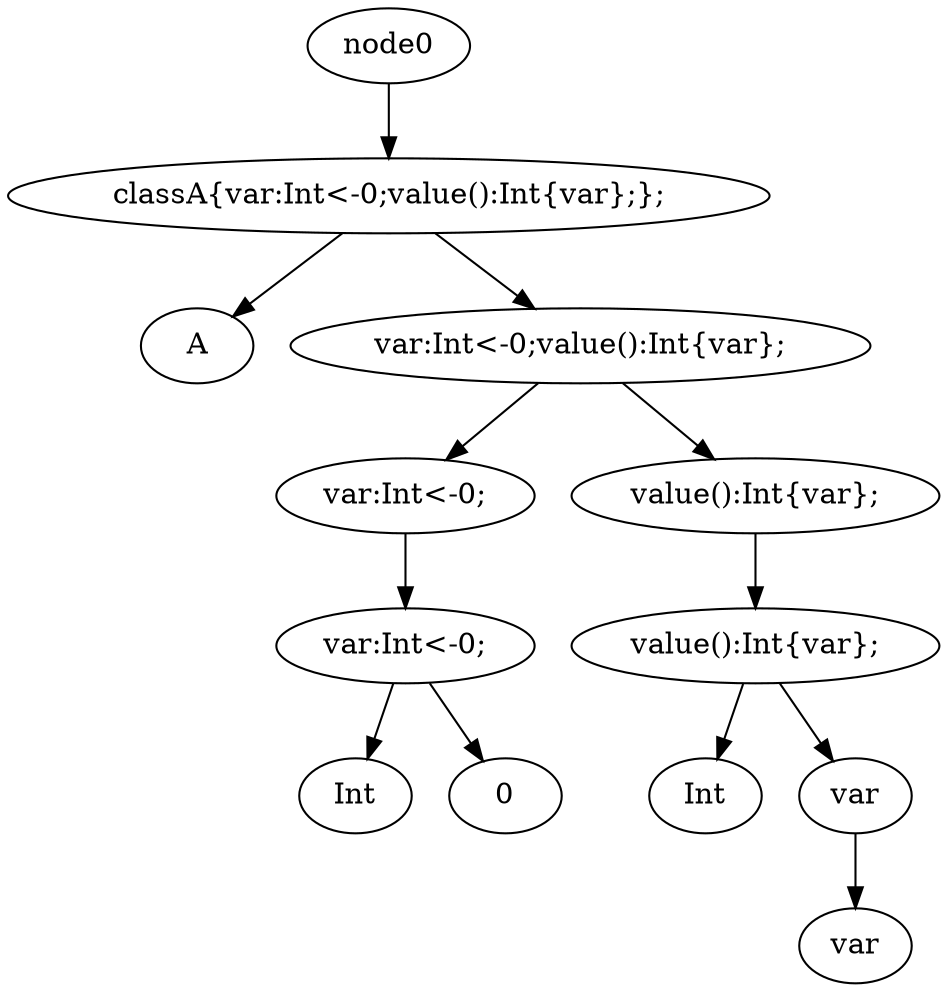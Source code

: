 digraph AST {
  node1 [label="classA{var:Int<-0;value():Int{var};};"];
  node0 -> node1;
  node2 [label="A"];
  node1 -> node2;
  node3 [label="var:Int<-0;value():Int{var};"];
  node1 -> node3;
  node4 [label="var:Int<-0;"];
  node3 -> node4;
  node5 [label="var:Int<-0;"];
  node4 -> node5;
  node6 [label="Int"];
  node5 -> node6;
  node7 [label="0"];
  node5 -> node7;
  node8 [label="value():Int{var};"];
  node3 -> node8;
  node9 [label="value():Int{var};"];
  node8 -> node9;
  node10 [label="Int"];
  node9 -> node10;
  node11 [label="var"];
  node9 -> node11;
  node12 [label="var"];
  node11 -> node12;
}

